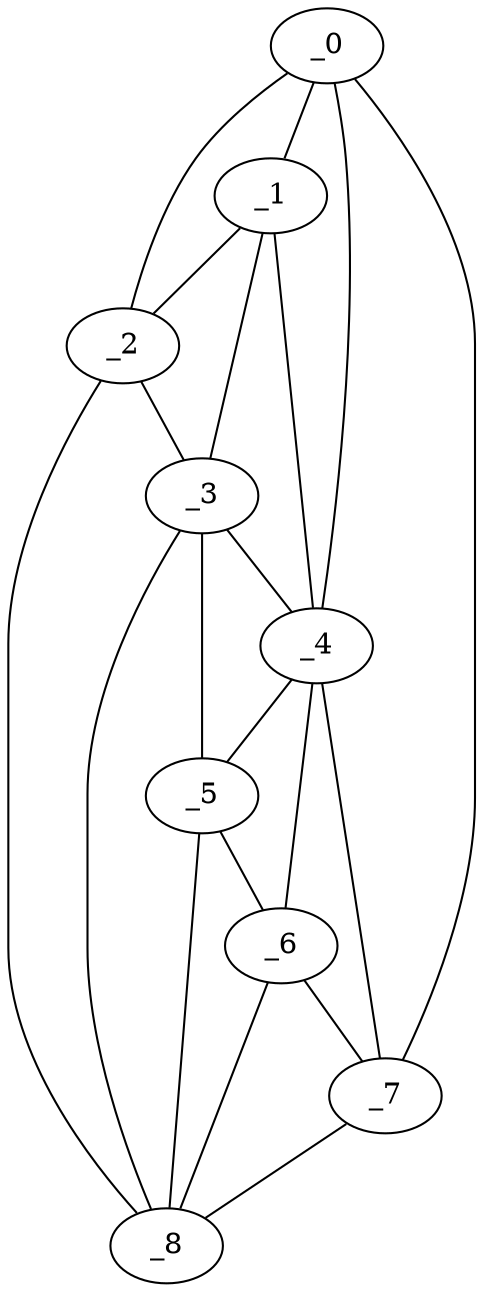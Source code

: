 graph "obj82__310.gxl" {
	_0	 [x=59,
		y=8];
	_1	 [x=62,
		y=16];
	_0 -- _1	 [valence=2];
	_2	 [x=71,
		y=48];
	_0 -- _2	 [valence=1];
	_4	 [x=81,
		y=23];
	_0 -- _4	 [valence=2];
	_7	 [x=98,
		y=19];
	_0 -- _7	 [valence=1];
	_1 -- _2	 [valence=2];
	_3	 [x=80,
		y=41];
	_1 -- _3	 [valence=2];
	_1 -- _4	 [valence=2];
	_2 -- _3	 [valence=1];
	_8	 [x=104,
		y=25];
	_2 -- _8	 [valence=1];
	_3 -- _4	 [valence=2];
	_5	 [x=86,
		y=34];
	_3 -- _5	 [valence=2];
	_3 -- _8	 [valence=2];
	_4 -- _5	 [valence=2];
	_6	 [x=96,
		y=27];
	_4 -- _6	 [valence=2];
	_4 -- _7	 [valence=2];
	_5 -- _6	 [valence=2];
	_5 -- _8	 [valence=2];
	_6 -- _7	 [valence=2];
	_6 -- _8	 [valence=2];
	_7 -- _8	 [valence=1];
}
